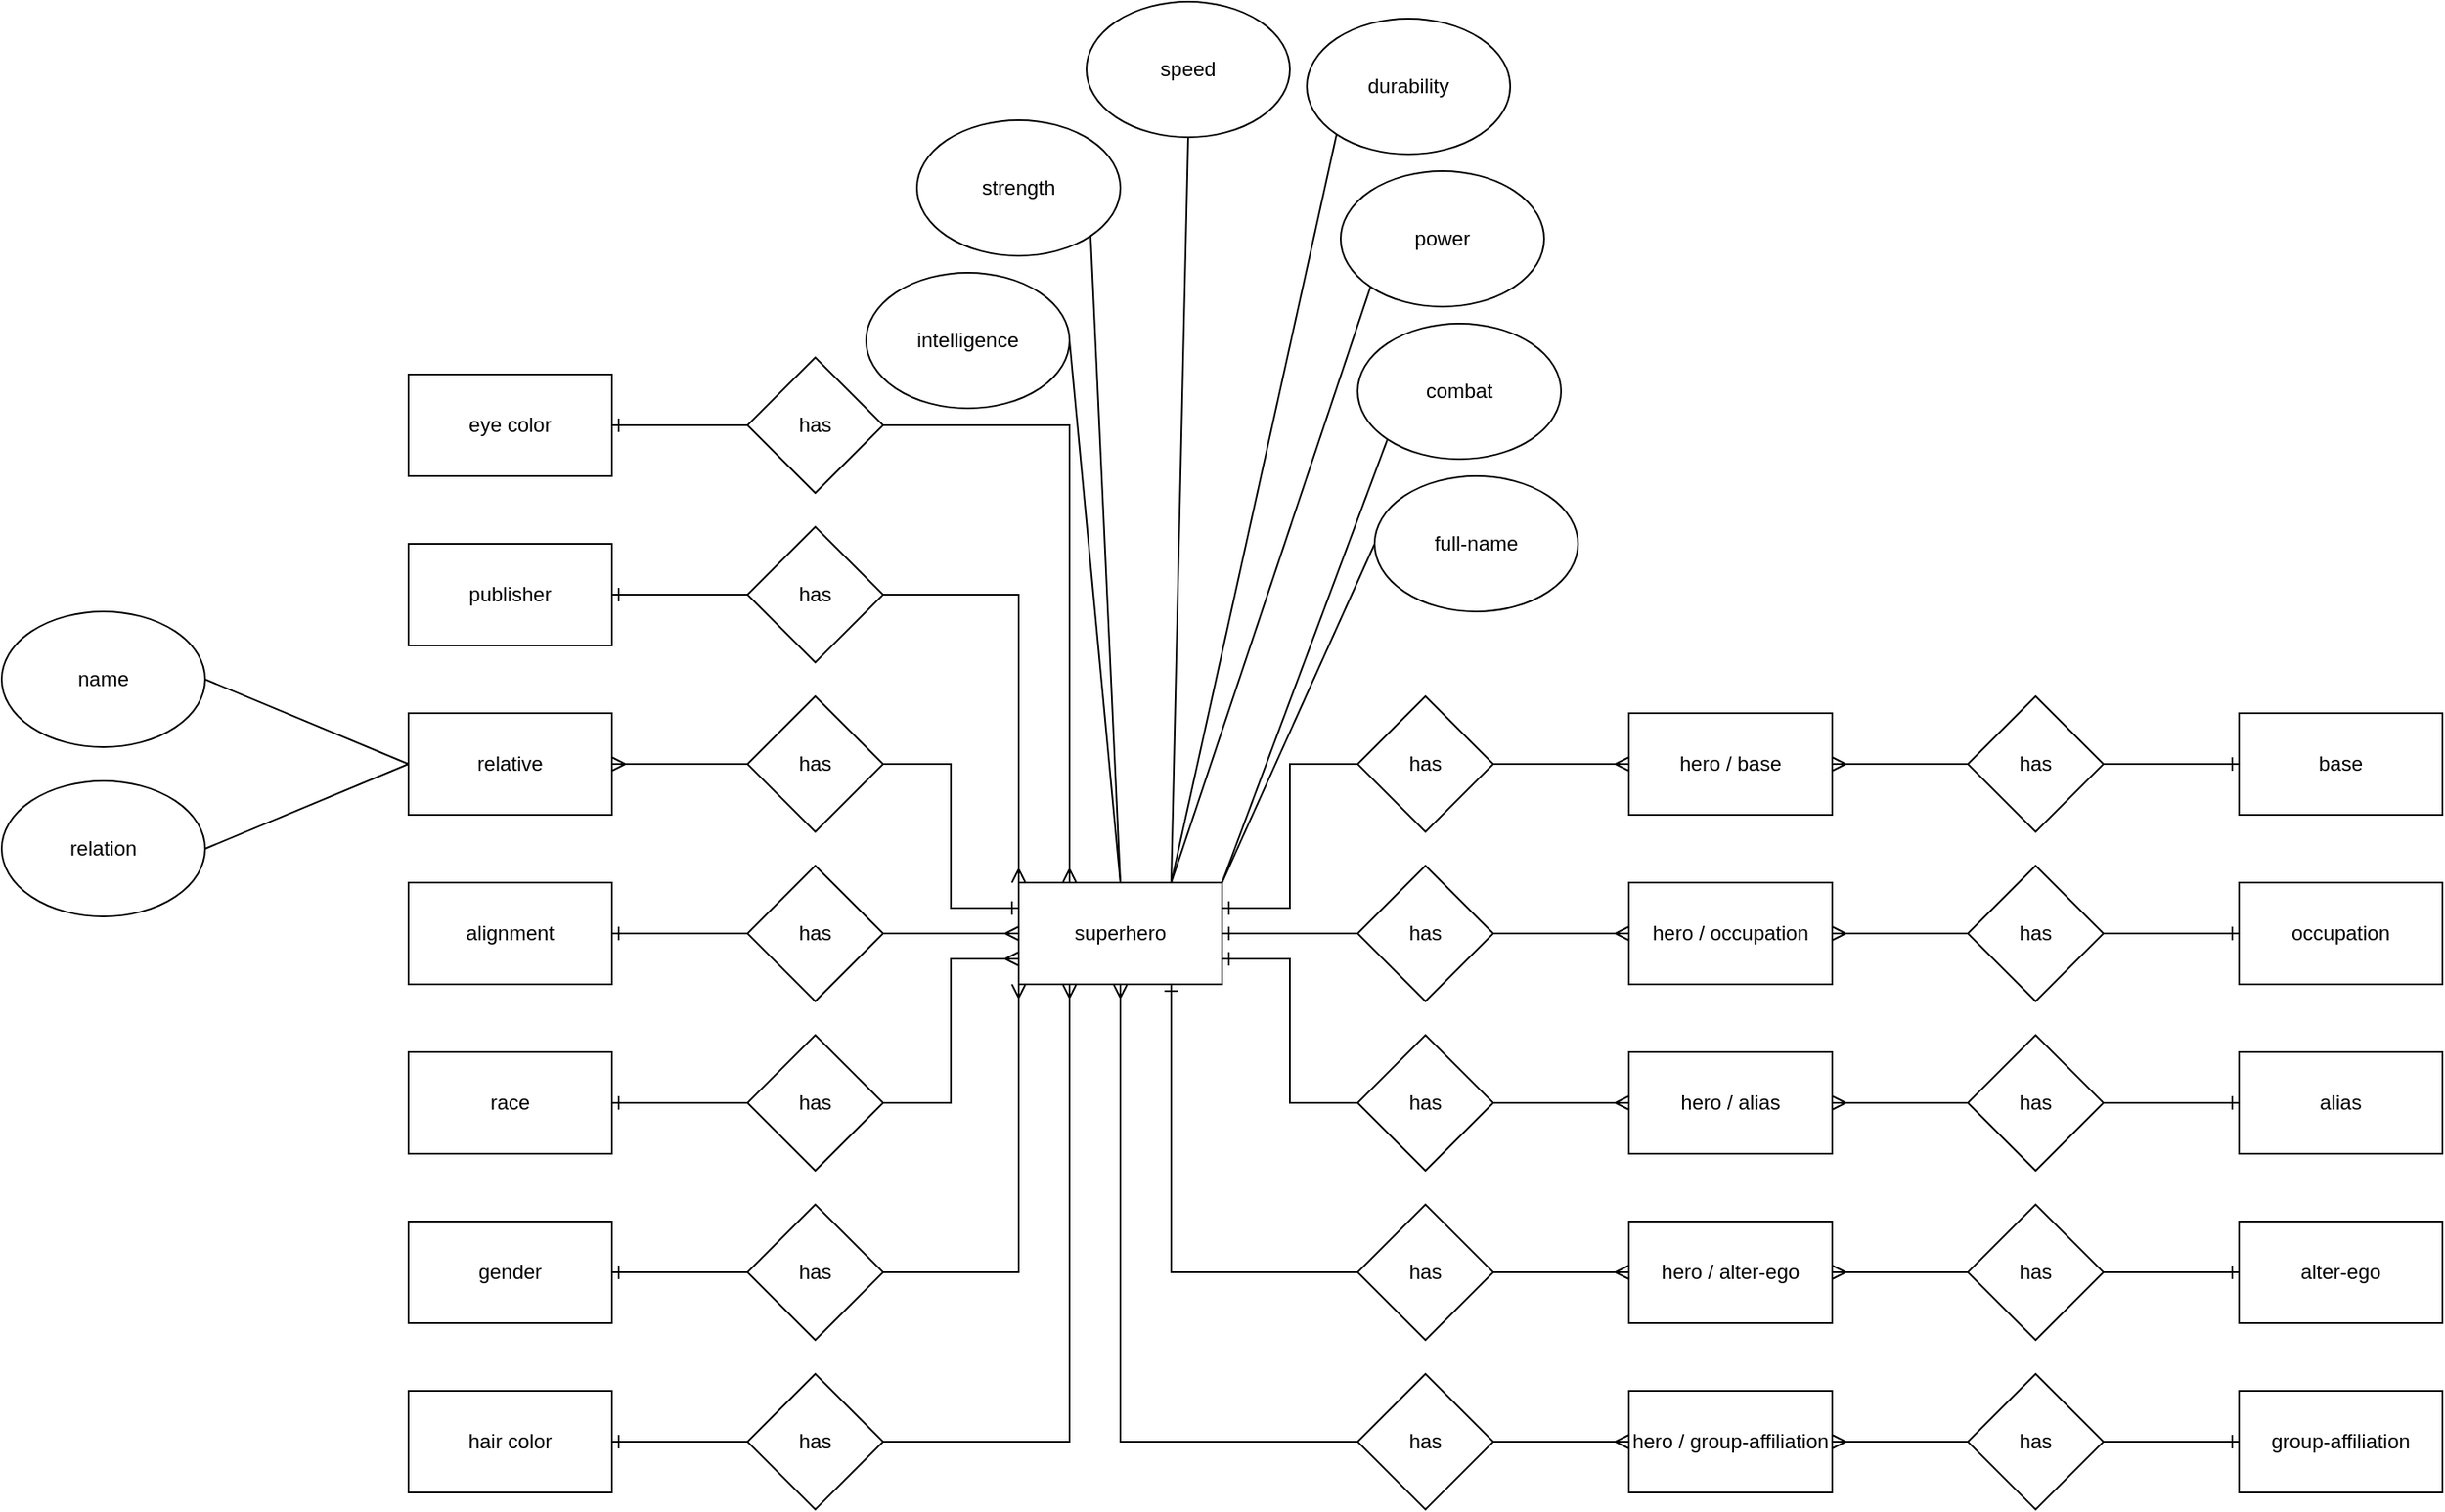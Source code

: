 <mxfile version="14.5.1" type="device"><diagram id="-fIyv_t_2isAedjjdhkn" name="IA1"><mxGraphModel dx="4142" dy="1902" grid="1" gridSize="10" guides="1" tooltips="1" connect="1" arrows="1" fold="1" page="0" pageScale="1" pageWidth="827" pageHeight="1169" math="0" shadow="0"><root><mxCell id="0"/><mxCell id="1" parent="0"/><mxCell id="00wGoJvVgWLlc5hGgEw4-1" value="superhero" style="rounded=0;whiteSpace=wrap;html=1;" parent="1" vertex="1"><mxGeometry x="120" y="650" width="120" height="60" as="geometry"/></mxCell><mxCell id="yzmj2XgRqlyf8QkF9Ecr-5" style="edgeStyle=orthogonalEdgeStyle;rounded=0;orthogonalLoop=1;jettySize=auto;html=1;exitX=1;exitY=0.5;exitDx=0;exitDy=0;entryX=0;entryY=0.5;entryDx=0;entryDy=0;endArrow=ERmany;endFill=0;" edge="1" parent="1" source="yzmj2XgRqlyf8QkF9Ecr-3" target="00wGoJvVgWLlc5hGgEw4-1"><mxGeometry relative="1" as="geometry"/></mxCell><mxCell id="yzmj2XgRqlyf8QkF9Ecr-8" style="edgeStyle=orthogonalEdgeStyle;rounded=0;orthogonalLoop=1;jettySize=auto;html=1;exitX=1;exitY=0.5;exitDx=0;exitDy=0;entryX=0;entryY=0.75;entryDx=0;entryDy=0;endArrow=ERmany;endFill=0;" edge="1" parent="1" source="yzmj2XgRqlyf8QkF9Ecr-7" target="00wGoJvVgWLlc5hGgEw4-1"><mxGeometry relative="1" as="geometry"/></mxCell><mxCell id="yzmj2XgRqlyf8QkF9Ecr-12" style="edgeStyle=orthogonalEdgeStyle;rounded=0;orthogonalLoop=1;jettySize=auto;html=1;exitX=0;exitY=0.5;exitDx=0;exitDy=0;entryX=1;entryY=0.5;entryDx=0;entryDy=0;endArrow=ERone;endFill=0;" edge="1" parent="1" source="yzmj2XgRqlyf8QkF9Ecr-11" target="00wGoJvVgWLlc5hGgEw4-1"><mxGeometry relative="1" as="geometry"/></mxCell><mxCell id="yzmj2XgRqlyf8QkF9Ecr-17" style="edgeStyle=orthogonalEdgeStyle;rounded=0;orthogonalLoop=1;jettySize=auto;html=1;exitX=0;exitY=0.5;exitDx=0;exitDy=0;entryX=1;entryY=0.25;entryDx=0;entryDy=0;endArrow=ERone;endFill=0;" edge="1" parent="1" source="yzmj2XgRqlyf8QkF9Ecr-14" target="00wGoJvVgWLlc5hGgEw4-1"><mxGeometry relative="1" as="geometry"/></mxCell><mxCell id="yzmj2XgRqlyf8QkF9Ecr-21" style="edgeStyle=orthogonalEdgeStyle;rounded=0;orthogonalLoop=1;jettySize=auto;html=1;exitX=0;exitY=0.5;exitDx=0;exitDy=0;entryX=0.5;entryY=1;entryDx=0;entryDy=0;endArrow=ERmany;endFill=0;" edge="1" parent="1" source="yzmj2XgRqlyf8QkF9Ecr-19" target="00wGoJvVgWLlc5hGgEw4-1"><mxGeometry relative="1" as="geometry"/></mxCell><mxCell id="yzmj2XgRqlyf8QkF9Ecr-25" style="edgeStyle=orthogonalEdgeStyle;rounded=0;orthogonalLoop=1;jettySize=auto;html=1;entryX=0;entryY=0.25;entryDx=0;entryDy=0;endArrow=ERone;endFill=0;" edge="1" parent="1" source="yzmj2XgRqlyf8QkF9Ecr-24" target="00wGoJvVgWLlc5hGgEw4-1"><mxGeometry relative="1" as="geometry"/></mxCell><mxCell id="yzmj2XgRqlyf8QkF9Ecr-50" value="" style="group" vertex="1" connectable="0" parent="1"><mxGeometry x="320" y="640" width="640" height="80" as="geometry"/></mxCell><mxCell id="yzmj2XgRqlyf8QkF9Ecr-10" value="hero / occupation" style="rounded=0;whiteSpace=wrap;html=1;" vertex="1" parent="yzmj2XgRqlyf8QkF9Ecr-50"><mxGeometry x="160" y="10" width="120" height="60" as="geometry"/></mxCell><mxCell id="yzmj2XgRqlyf8QkF9Ecr-11" value="has" style="rhombus;whiteSpace=wrap;html=1;" vertex="1" parent="yzmj2XgRqlyf8QkF9Ecr-50"><mxGeometry width="80" height="80" as="geometry"/></mxCell><mxCell id="yzmj2XgRqlyf8QkF9Ecr-37" value="has" style="rhombus;whiteSpace=wrap;html=1;" vertex="1" parent="yzmj2XgRqlyf8QkF9Ecr-50"><mxGeometry x="360" width="80" height="80" as="geometry"/></mxCell><mxCell id="yzmj2XgRqlyf8QkF9Ecr-38" value="occupation" style="rounded=0;whiteSpace=wrap;html=1;" vertex="1" parent="yzmj2XgRqlyf8QkF9Ecr-50"><mxGeometry x="520" y="10" width="120" height="60" as="geometry"/></mxCell><mxCell id="yzmj2XgRqlyf8QkF9Ecr-13" style="edgeStyle=orthogonalEdgeStyle;rounded=0;orthogonalLoop=1;jettySize=auto;html=1;exitX=1;exitY=0.5;exitDx=0;exitDy=0;entryX=0;entryY=0.5;entryDx=0;entryDy=0;endArrow=ERmany;endFill=0;" edge="1" parent="yzmj2XgRqlyf8QkF9Ecr-50" source="yzmj2XgRqlyf8QkF9Ecr-11" target="yzmj2XgRqlyf8QkF9Ecr-10"><mxGeometry relative="1" as="geometry"/></mxCell><mxCell id="yzmj2XgRqlyf8QkF9Ecr-40" style="edgeStyle=orthogonalEdgeStyle;rounded=0;orthogonalLoop=1;jettySize=auto;html=1;exitX=0;exitY=0.5;exitDx=0;exitDy=0;entryX=1;entryY=0.5;entryDx=0;entryDy=0;endArrow=ERmany;endFill=0;" edge="1" parent="yzmj2XgRqlyf8QkF9Ecr-50" source="yzmj2XgRqlyf8QkF9Ecr-37" target="yzmj2XgRqlyf8QkF9Ecr-10"><mxGeometry relative="1" as="geometry"/></mxCell><mxCell id="yzmj2XgRqlyf8QkF9Ecr-39" style="edgeStyle=orthogonalEdgeStyle;rounded=0;orthogonalLoop=1;jettySize=auto;html=1;exitX=1;exitY=0.5;exitDx=0;exitDy=0;endArrow=ERone;endFill=0;" edge="1" parent="yzmj2XgRqlyf8QkF9Ecr-50" source="yzmj2XgRqlyf8QkF9Ecr-37" target="yzmj2XgRqlyf8QkF9Ecr-38"><mxGeometry relative="1" as="geometry"/></mxCell><mxCell id="yzmj2XgRqlyf8QkF9Ecr-52" value="" style="group" vertex="1" connectable="0" parent="1"><mxGeometry x="320" y="540" width="640" height="80" as="geometry"/></mxCell><mxCell id="yzmj2XgRqlyf8QkF9Ecr-14" value="has" style="rhombus;whiteSpace=wrap;html=1;" vertex="1" parent="yzmj2XgRqlyf8QkF9Ecr-52"><mxGeometry width="80" height="80" as="geometry"/></mxCell><mxCell id="yzmj2XgRqlyf8QkF9Ecr-15" value="base" style="rounded=0;whiteSpace=wrap;html=1;" vertex="1" parent="yzmj2XgRqlyf8QkF9Ecr-52"><mxGeometry x="520" y="10" width="120" height="60" as="geometry"/></mxCell><mxCell id="yzmj2XgRqlyf8QkF9Ecr-28" value="hero / base" style="rounded=0;whiteSpace=wrap;html=1;" vertex="1" parent="yzmj2XgRqlyf8QkF9Ecr-52"><mxGeometry x="160" y="10" width="120" height="60" as="geometry"/></mxCell><mxCell id="yzmj2XgRqlyf8QkF9Ecr-30" value="has" style="rhombus;whiteSpace=wrap;html=1;" vertex="1" parent="yzmj2XgRqlyf8QkF9Ecr-52"><mxGeometry x="360" width="80" height="80" as="geometry"/></mxCell><mxCell id="yzmj2XgRqlyf8QkF9Ecr-29" style="edgeStyle=orthogonalEdgeStyle;rounded=0;orthogonalLoop=1;jettySize=auto;html=1;exitX=1;exitY=0.5;exitDx=0;exitDy=0;entryX=0;entryY=0.5;entryDx=0;entryDy=0;endArrow=ERmany;endFill=0;" edge="1" parent="yzmj2XgRqlyf8QkF9Ecr-52" source="yzmj2XgRqlyf8QkF9Ecr-14" target="yzmj2XgRqlyf8QkF9Ecr-28"><mxGeometry relative="1" as="geometry"/></mxCell><mxCell id="yzmj2XgRqlyf8QkF9Ecr-32" style="edgeStyle=orthogonalEdgeStyle;rounded=0;orthogonalLoop=1;jettySize=auto;html=1;exitX=1;exitY=0.5;exitDx=0;exitDy=0;entryX=0;entryY=0.5;entryDx=0;entryDy=0;endArrow=ERone;endFill=0;" edge="1" parent="yzmj2XgRqlyf8QkF9Ecr-52" source="yzmj2XgRqlyf8QkF9Ecr-30" target="yzmj2XgRqlyf8QkF9Ecr-15"><mxGeometry relative="1" as="geometry"/></mxCell><mxCell id="yzmj2XgRqlyf8QkF9Ecr-31" style="edgeStyle=orthogonalEdgeStyle;rounded=0;orthogonalLoop=1;jettySize=auto;html=1;exitX=0;exitY=0.5;exitDx=0;exitDy=0;entryX=1;entryY=0.5;entryDx=0;entryDy=0;endArrow=ERmany;endFill=0;" edge="1" parent="yzmj2XgRqlyf8QkF9Ecr-52" source="yzmj2XgRqlyf8QkF9Ecr-30" target="yzmj2XgRqlyf8QkF9Ecr-28"><mxGeometry relative="1" as="geometry"/></mxCell><mxCell id="yzmj2XgRqlyf8QkF9Ecr-58" value="" style="group" vertex="1" connectable="0" parent="1"><mxGeometry x="320" y="940" width="640" height="80" as="geometry"/></mxCell><mxCell id="yzmj2XgRqlyf8QkF9Ecr-18" value="hero / group-affiliation" style="rounded=0;whiteSpace=wrap;html=1;" vertex="1" parent="yzmj2XgRqlyf8QkF9Ecr-58"><mxGeometry x="160" y="10" width="120" height="60" as="geometry"/></mxCell><mxCell id="yzmj2XgRqlyf8QkF9Ecr-19" value="has" style="rhombus;whiteSpace=wrap;html=1;" vertex="1" parent="yzmj2XgRqlyf8QkF9Ecr-58"><mxGeometry width="80" height="80" as="geometry"/></mxCell><mxCell id="yzmj2XgRqlyf8QkF9Ecr-54" value="group-affiliation" style="rounded=0;whiteSpace=wrap;html=1;" vertex="1" parent="yzmj2XgRqlyf8QkF9Ecr-58"><mxGeometry x="520" y="10" width="120" height="60" as="geometry"/></mxCell><mxCell id="yzmj2XgRqlyf8QkF9Ecr-55" value="has" style="rhombus;whiteSpace=wrap;html=1;" vertex="1" parent="yzmj2XgRqlyf8QkF9Ecr-58"><mxGeometry x="360" width="80" height="80" as="geometry"/></mxCell><mxCell id="yzmj2XgRqlyf8QkF9Ecr-22" style="edgeStyle=orthogonalEdgeStyle;rounded=0;orthogonalLoop=1;jettySize=auto;html=1;exitX=1;exitY=0.5;exitDx=0;exitDy=0;endArrow=ERmany;endFill=0;" edge="1" parent="yzmj2XgRqlyf8QkF9Ecr-58" source="yzmj2XgRqlyf8QkF9Ecr-19" target="yzmj2XgRqlyf8QkF9Ecr-18"><mxGeometry relative="1" as="geometry"/></mxCell><mxCell id="yzmj2XgRqlyf8QkF9Ecr-56" style="edgeStyle=orthogonalEdgeStyle;rounded=0;orthogonalLoop=1;jettySize=auto;html=1;exitX=0;exitY=0.5;exitDx=0;exitDy=0;entryX=1;entryY=0.5;entryDx=0;entryDy=0;endArrow=ERmany;endFill=0;" edge="1" parent="yzmj2XgRqlyf8QkF9Ecr-58" source="yzmj2XgRqlyf8QkF9Ecr-55" target="yzmj2XgRqlyf8QkF9Ecr-18"><mxGeometry relative="1" as="geometry"/></mxCell><mxCell id="yzmj2XgRqlyf8QkF9Ecr-57" style="edgeStyle=orthogonalEdgeStyle;rounded=0;orthogonalLoop=1;jettySize=auto;html=1;exitX=1;exitY=0.5;exitDx=0;exitDy=0;entryX=0;entryY=0.5;entryDx=0;entryDy=0;endArrow=ERone;endFill=0;" edge="1" parent="yzmj2XgRqlyf8QkF9Ecr-58" source="yzmj2XgRqlyf8QkF9Ecr-55" target="yzmj2XgRqlyf8QkF9Ecr-54"><mxGeometry relative="1" as="geometry"/></mxCell><mxCell id="yzmj2XgRqlyf8QkF9Ecr-63" style="edgeStyle=orthogonalEdgeStyle;rounded=0;orthogonalLoop=1;jettySize=auto;html=1;exitX=0;exitY=0.5;exitDx=0;exitDy=0;entryX=0.75;entryY=1;entryDx=0;entryDy=0;endArrow=ERone;endFill=0;" edge="1" parent="1" source="yzmj2XgRqlyf8QkF9Ecr-59" target="00wGoJvVgWLlc5hGgEw4-1"><mxGeometry relative="1" as="geometry"/></mxCell><mxCell id="yzmj2XgRqlyf8QkF9Ecr-67" value="" style="group" vertex="1" connectable="0" parent="1"><mxGeometry x="320" y="840" width="640" height="80" as="geometry"/></mxCell><mxCell id="yzmj2XgRqlyf8QkF9Ecr-59" value="has" style="rhombus;whiteSpace=wrap;html=1;" vertex="1" parent="yzmj2XgRqlyf8QkF9Ecr-67"><mxGeometry width="80" height="80" as="geometry"/></mxCell><mxCell id="yzmj2XgRqlyf8QkF9Ecr-60" value="has" style="rhombus;whiteSpace=wrap;html=1;" vertex="1" parent="yzmj2XgRqlyf8QkF9Ecr-67"><mxGeometry x="360" width="80" height="80" as="geometry"/></mxCell><mxCell id="yzmj2XgRqlyf8QkF9Ecr-61" value="hero / alter-ego" style="rounded=0;whiteSpace=wrap;html=1;" vertex="1" parent="yzmj2XgRqlyf8QkF9Ecr-67"><mxGeometry x="160" y="10" width="120" height="60" as="geometry"/></mxCell><mxCell id="yzmj2XgRqlyf8QkF9Ecr-62" value="alter-ego" style="rounded=0;whiteSpace=wrap;html=1;" vertex="1" parent="yzmj2XgRqlyf8QkF9Ecr-67"><mxGeometry x="520" y="10" width="120" height="60" as="geometry"/></mxCell><mxCell id="yzmj2XgRqlyf8QkF9Ecr-64" style="edgeStyle=orthogonalEdgeStyle;rounded=0;orthogonalLoop=1;jettySize=auto;html=1;exitX=1;exitY=0.5;exitDx=0;exitDy=0;entryX=0;entryY=0.5;entryDx=0;entryDy=0;endArrow=ERmany;endFill=0;" edge="1" parent="yzmj2XgRqlyf8QkF9Ecr-67" source="yzmj2XgRqlyf8QkF9Ecr-59" target="yzmj2XgRqlyf8QkF9Ecr-61"><mxGeometry relative="1" as="geometry"/></mxCell><mxCell id="yzmj2XgRqlyf8QkF9Ecr-65" style="edgeStyle=orthogonalEdgeStyle;rounded=0;orthogonalLoop=1;jettySize=auto;html=1;exitX=0;exitY=0.5;exitDx=0;exitDy=0;entryX=1;entryY=0.5;entryDx=0;entryDy=0;endArrow=ERmany;endFill=0;" edge="1" parent="yzmj2XgRqlyf8QkF9Ecr-67" source="yzmj2XgRqlyf8QkF9Ecr-60" target="yzmj2XgRqlyf8QkF9Ecr-61"><mxGeometry relative="1" as="geometry"/></mxCell><mxCell id="yzmj2XgRqlyf8QkF9Ecr-66" style="edgeStyle=orthogonalEdgeStyle;rounded=0;orthogonalLoop=1;jettySize=auto;html=1;exitX=1;exitY=0.5;exitDx=0;exitDy=0;entryX=0;entryY=0.5;entryDx=0;entryDy=0;endArrow=ERone;endFill=0;" edge="1" parent="yzmj2XgRqlyf8QkF9Ecr-67" source="yzmj2XgRqlyf8QkF9Ecr-60" target="yzmj2XgRqlyf8QkF9Ecr-62"><mxGeometry relative="1" as="geometry"/></mxCell><mxCell id="yzmj2XgRqlyf8QkF9Ecr-75" style="edgeStyle=orthogonalEdgeStyle;rounded=0;orthogonalLoop=1;jettySize=auto;html=1;exitX=0;exitY=0.5;exitDx=0;exitDy=0;entryX=1;entryY=0.75;entryDx=0;entryDy=0;endArrow=ERone;endFill=0;" edge="1" parent="1" source="yzmj2XgRqlyf8QkF9Ecr-68" target="00wGoJvVgWLlc5hGgEw4-1"><mxGeometry relative="1" as="geometry"/></mxCell><mxCell id="yzmj2XgRqlyf8QkF9Ecr-76" value="" style="group" vertex="1" connectable="0" parent="1"><mxGeometry x="320" y="740" width="640" height="80" as="geometry"/></mxCell><mxCell id="yzmj2XgRqlyf8QkF9Ecr-68" value="has" style="rhombus;whiteSpace=wrap;html=1;" vertex="1" parent="yzmj2XgRqlyf8QkF9Ecr-76"><mxGeometry width="80" height="80" as="geometry"/></mxCell><mxCell id="yzmj2XgRqlyf8QkF9Ecr-69" value="has" style="rhombus;whiteSpace=wrap;html=1;" vertex="1" parent="yzmj2XgRqlyf8QkF9Ecr-76"><mxGeometry x="360" width="80" height="80" as="geometry"/></mxCell><mxCell id="yzmj2XgRqlyf8QkF9Ecr-70" value="hero / alias" style="rounded=0;whiteSpace=wrap;html=1;" vertex="1" parent="yzmj2XgRqlyf8QkF9Ecr-76"><mxGeometry x="160" y="10" width="120" height="60" as="geometry"/></mxCell><mxCell id="yzmj2XgRqlyf8QkF9Ecr-71" value="alias" style="rounded=0;whiteSpace=wrap;html=1;" vertex="1" parent="yzmj2XgRqlyf8QkF9Ecr-76"><mxGeometry x="520" y="10" width="120" height="60" as="geometry"/></mxCell><mxCell id="yzmj2XgRqlyf8QkF9Ecr-73" style="edgeStyle=orthogonalEdgeStyle;rounded=0;orthogonalLoop=1;jettySize=auto;html=1;exitX=0;exitY=0.5;exitDx=0;exitDy=0;entryX=1;entryY=0.5;entryDx=0;entryDy=0;endArrow=ERmany;endFill=0;" edge="1" parent="yzmj2XgRqlyf8QkF9Ecr-76" source="yzmj2XgRqlyf8QkF9Ecr-69" target="yzmj2XgRqlyf8QkF9Ecr-70"><mxGeometry relative="1" as="geometry"/></mxCell><mxCell id="yzmj2XgRqlyf8QkF9Ecr-74" style="edgeStyle=orthogonalEdgeStyle;rounded=0;orthogonalLoop=1;jettySize=auto;html=1;exitX=1;exitY=0.5;exitDx=0;exitDy=0;entryX=0;entryY=0.5;entryDx=0;entryDy=0;endArrow=ERmany;endFill=0;" edge="1" parent="yzmj2XgRqlyf8QkF9Ecr-76" source="yzmj2XgRqlyf8QkF9Ecr-68" target="yzmj2XgRqlyf8QkF9Ecr-70"><mxGeometry relative="1" as="geometry"/></mxCell><mxCell id="yzmj2XgRqlyf8QkF9Ecr-72" style="edgeStyle=orthogonalEdgeStyle;rounded=0;orthogonalLoop=1;jettySize=auto;html=1;exitX=1;exitY=0.5;exitDx=0;exitDy=0;entryX=0;entryY=0.5;entryDx=0;entryDy=0;endArrow=ERone;endFill=0;" edge="1" parent="yzmj2XgRqlyf8QkF9Ecr-76" source="yzmj2XgRqlyf8QkF9Ecr-69" target="yzmj2XgRqlyf8QkF9Ecr-71"><mxGeometry relative="1" as="geometry"/></mxCell><mxCell id="yzmj2XgRqlyf8QkF9Ecr-79" style="edgeStyle=orthogonalEdgeStyle;rounded=0;orthogonalLoop=1;jettySize=auto;html=1;exitX=1;exitY=0.5;exitDx=0;exitDy=0;entryX=0;entryY=0;entryDx=0;entryDy=0;endArrow=ERmany;endFill=0;" edge="1" parent="1" source="yzmj2XgRqlyf8QkF9Ecr-78" target="00wGoJvVgWLlc5hGgEw4-1"><mxGeometry relative="1" as="geometry"/></mxCell><mxCell id="yzmj2XgRqlyf8QkF9Ecr-84" style="edgeStyle=orthogonalEdgeStyle;rounded=0;orthogonalLoop=1;jettySize=auto;html=1;exitX=1;exitY=0.5;exitDx=0;exitDy=0;entryX=0;entryY=1;entryDx=0;entryDy=0;endArrow=ERmany;endFill=0;" edge="1" parent="1" source="yzmj2XgRqlyf8QkF9Ecr-82" target="00wGoJvVgWLlc5hGgEw4-1"><mxGeometry relative="1" as="geometry"/></mxCell><mxCell id="yzmj2XgRqlyf8QkF9Ecr-88" style="edgeStyle=orthogonalEdgeStyle;rounded=0;orthogonalLoop=1;jettySize=auto;html=1;exitX=1;exitY=0.5;exitDx=0;exitDy=0;entryX=0.25;entryY=0;entryDx=0;entryDy=0;endArrow=ERmany;endFill=0;" edge="1" parent="1" source="yzmj2XgRqlyf8QkF9Ecr-86" target="00wGoJvVgWLlc5hGgEw4-1"><mxGeometry relative="1" as="geometry"/></mxCell><mxCell id="yzmj2XgRqlyf8QkF9Ecr-89" value="" style="group" vertex="1" connectable="0" parent="1"><mxGeometry x="-240" y="540" width="280" height="80" as="geometry"/></mxCell><mxCell id="yzmj2XgRqlyf8QkF9Ecr-23" value="relative" style="rounded=0;whiteSpace=wrap;html=1;" vertex="1" parent="yzmj2XgRqlyf8QkF9Ecr-89"><mxGeometry y="10" width="120" height="60" as="geometry"/></mxCell><mxCell id="yzmj2XgRqlyf8QkF9Ecr-24" value="has" style="rhombus;whiteSpace=wrap;html=1;" vertex="1" parent="yzmj2XgRqlyf8QkF9Ecr-89"><mxGeometry x="200" width="80" height="80" as="geometry"/></mxCell><mxCell id="yzmj2XgRqlyf8QkF9Ecr-26" style="edgeStyle=orthogonalEdgeStyle;rounded=0;orthogonalLoop=1;jettySize=auto;html=1;exitX=0;exitY=0.5;exitDx=0;exitDy=0;entryX=1;entryY=0.5;entryDx=0;entryDy=0;endArrow=ERmany;endFill=0;" edge="1" parent="yzmj2XgRqlyf8QkF9Ecr-89" source="yzmj2XgRqlyf8QkF9Ecr-24" target="yzmj2XgRqlyf8QkF9Ecr-23"><mxGeometry relative="1" as="geometry"/></mxCell><mxCell id="yzmj2XgRqlyf8QkF9Ecr-90" value="" style="group" vertex="1" connectable="0" parent="1"><mxGeometry x="-240" y="640" width="280" height="80" as="geometry"/></mxCell><mxCell id="yzmj2XgRqlyf8QkF9Ecr-2" value="alignment" style="rounded=0;whiteSpace=wrap;html=1;" vertex="1" parent="yzmj2XgRqlyf8QkF9Ecr-90"><mxGeometry y="10" width="120" height="60" as="geometry"/></mxCell><mxCell id="yzmj2XgRqlyf8QkF9Ecr-3" value="has" style="rhombus;whiteSpace=wrap;html=1;" vertex="1" parent="yzmj2XgRqlyf8QkF9Ecr-90"><mxGeometry x="200" width="80" height="80" as="geometry"/></mxCell><mxCell id="yzmj2XgRqlyf8QkF9Ecr-4" style="edgeStyle=orthogonalEdgeStyle;rounded=0;orthogonalLoop=1;jettySize=auto;html=1;exitX=0;exitY=0.5;exitDx=0;exitDy=0;entryX=1;entryY=0.5;entryDx=0;entryDy=0;endArrow=ERone;endFill=0;" edge="1" parent="yzmj2XgRqlyf8QkF9Ecr-90" source="yzmj2XgRqlyf8QkF9Ecr-3" target="yzmj2XgRqlyf8QkF9Ecr-2"><mxGeometry x="320" y="577" as="geometry"/></mxCell><mxCell id="yzmj2XgRqlyf8QkF9Ecr-91" value="" style="group" vertex="1" connectable="0" parent="1"><mxGeometry x="-240" y="440" width="280" height="80" as="geometry"/></mxCell><mxCell id="yzmj2XgRqlyf8QkF9Ecr-77" value="publisher" style="rounded=0;whiteSpace=wrap;html=1;" vertex="1" parent="yzmj2XgRqlyf8QkF9Ecr-91"><mxGeometry y="10" width="120" height="60" as="geometry"/></mxCell><mxCell id="yzmj2XgRqlyf8QkF9Ecr-78" value="has" style="rhombus;whiteSpace=wrap;html=1;" vertex="1" parent="yzmj2XgRqlyf8QkF9Ecr-91"><mxGeometry x="200" width="80" height="80" as="geometry"/></mxCell><mxCell id="yzmj2XgRqlyf8QkF9Ecr-80" style="edgeStyle=orthogonalEdgeStyle;rounded=0;orthogonalLoop=1;jettySize=auto;html=1;exitX=0;exitY=0.5;exitDx=0;exitDy=0;entryX=1;entryY=0.5;entryDx=0;entryDy=0;endArrow=ERone;endFill=0;" edge="1" parent="yzmj2XgRqlyf8QkF9Ecr-91" source="yzmj2XgRqlyf8QkF9Ecr-78" target="yzmj2XgRqlyf8QkF9Ecr-77"><mxGeometry relative="1" as="geometry"/></mxCell><mxCell id="yzmj2XgRqlyf8QkF9Ecr-92" value="" style="group" vertex="1" connectable="0" parent="1"><mxGeometry x="-240" y="740" width="280" height="80" as="geometry"/></mxCell><mxCell id="yzmj2XgRqlyf8QkF9Ecr-6" value="race" style="rounded=0;whiteSpace=wrap;html=1;" vertex="1" parent="yzmj2XgRqlyf8QkF9Ecr-92"><mxGeometry y="10" width="120" height="60" as="geometry"/></mxCell><mxCell id="yzmj2XgRqlyf8QkF9Ecr-7" value="has" style="rhombus;whiteSpace=wrap;html=1;" vertex="1" parent="yzmj2XgRqlyf8QkF9Ecr-92"><mxGeometry x="200" width="80" height="80" as="geometry"/></mxCell><mxCell id="yzmj2XgRqlyf8QkF9Ecr-9" style="edgeStyle=orthogonalEdgeStyle;rounded=0;orthogonalLoop=1;jettySize=auto;html=1;exitX=0;exitY=0.5;exitDx=0;exitDy=0;entryX=1;entryY=0.5;entryDx=0;entryDy=0;endArrow=ERone;endFill=0;" edge="1" parent="yzmj2XgRqlyf8QkF9Ecr-92" source="yzmj2XgRqlyf8QkF9Ecr-7" target="yzmj2XgRqlyf8QkF9Ecr-6"><mxGeometry x="-190" y="1110" as="geometry"/></mxCell><mxCell id="yzmj2XgRqlyf8QkF9Ecr-93" value="" style="group" vertex="1" connectable="0" parent="1"><mxGeometry x="-240" y="840" width="280" height="80" as="geometry"/></mxCell><mxCell id="yzmj2XgRqlyf8QkF9Ecr-81" value="gender" style="rounded=0;whiteSpace=wrap;html=1;" vertex="1" parent="yzmj2XgRqlyf8QkF9Ecr-93"><mxGeometry y="10" width="120" height="60" as="geometry"/></mxCell><mxCell id="yzmj2XgRqlyf8QkF9Ecr-82" value="has" style="rhombus;whiteSpace=wrap;html=1;" vertex="1" parent="yzmj2XgRqlyf8QkF9Ecr-93"><mxGeometry x="200" width="80" height="80" as="geometry"/></mxCell><mxCell id="yzmj2XgRqlyf8QkF9Ecr-83" style="edgeStyle=orthogonalEdgeStyle;rounded=0;orthogonalLoop=1;jettySize=auto;html=1;exitX=0;exitY=0.5;exitDx=0;exitDy=0;entryX=1;entryY=0.5;entryDx=0;entryDy=0;endArrow=ERone;endFill=0;" edge="1" parent="yzmj2XgRqlyf8QkF9Ecr-93" source="yzmj2XgRqlyf8QkF9Ecr-82" target="yzmj2XgRqlyf8QkF9Ecr-81"><mxGeometry relative="1" as="geometry"/></mxCell><mxCell id="yzmj2XgRqlyf8QkF9Ecr-94" value="" style="group" vertex="1" connectable="0" parent="1"><mxGeometry x="-240" y="340" width="280" height="80" as="geometry"/></mxCell><mxCell id="yzmj2XgRqlyf8QkF9Ecr-85" value="eye color" style="rounded=0;whiteSpace=wrap;html=1;" vertex="1" parent="yzmj2XgRqlyf8QkF9Ecr-94"><mxGeometry y="10" width="120" height="60" as="geometry"/></mxCell><mxCell id="yzmj2XgRqlyf8QkF9Ecr-86" value="has" style="rhombus;whiteSpace=wrap;html=1;" vertex="1" parent="yzmj2XgRqlyf8QkF9Ecr-94"><mxGeometry x="200" width="80" height="80" as="geometry"/></mxCell><mxCell id="yzmj2XgRqlyf8QkF9Ecr-87" style="edgeStyle=orthogonalEdgeStyle;rounded=0;orthogonalLoop=1;jettySize=auto;html=1;exitX=0;exitY=0.5;exitDx=0;exitDy=0;entryX=1;entryY=0.5;entryDx=0;entryDy=0;endArrow=ERone;endFill=0;" edge="1" parent="yzmj2XgRqlyf8QkF9Ecr-94" source="yzmj2XgRqlyf8QkF9Ecr-86" target="yzmj2XgRqlyf8QkF9Ecr-85"><mxGeometry relative="1" as="geometry"/></mxCell><mxCell id="yzmj2XgRqlyf8QkF9Ecr-95" value="" style="group" vertex="1" connectable="0" parent="1"><mxGeometry x="-240" y="940" width="280" height="80" as="geometry"/></mxCell><mxCell id="yzmj2XgRqlyf8QkF9Ecr-96" value="hair color" style="rounded=0;whiteSpace=wrap;html=1;" vertex="1" parent="yzmj2XgRqlyf8QkF9Ecr-95"><mxGeometry y="10" width="120" height="60" as="geometry"/></mxCell><mxCell id="yzmj2XgRqlyf8QkF9Ecr-97" value="has" style="rhombus;whiteSpace=wrap;html=1;" vertex="1" parent="yzmj2XgRqlyf8QkF9Ecr-95"><mxGeometry x="200" width="80" height="80" as="geometry"/></mxCell><mxCell id="yzmj2XgRqlyf8QkF9Ecr-98" style="edgeStyle=orthogonalEdgeStyle;rounded=0;orthogonalLoop=1;jettySize=auto;html=1;exitX=0;exitY=0.5;exitDx=0;exitDy=0;entryX=1;entryY=0.5;entryDx=0;entryDy=0;endArrow=ERone;endFill=0;" edge="1" parent="yzmj2XgRqlyf8QkF9Ecr-95" source="yzmj2XgRqlyf8QkF9Ecr-97" target="yzmj2XgRqlyf8QkF9Ecr-96"><mxGeometry relative="1" as="geometry"/></mxCell><mxCell id="yzmj2XgRqlyf8QkF9Ecr-99" style="edgeStyle=orthogonalEdgeStyle;rounded=0;orthogonalLoop=1;jettySize=auto;html=1;exitX=1;exitY=0.5;exitDx=0;exitDy=0;entryX=0.25;entryY=1;entryDx=0;entryDy=0;endArrow=ERmany;endFill=0;" edge="1" parent="1" source="yzmj2XgRqlyf8QkF9Ecr-97" target="00wGoJvVgWLlc5hGgEw4-1"><mxGeometry relative="1" as="geometry"/></mxCell><mxCell id="yzmj2XgRqlyf8QkF9Ecr-101" style="rounded=0;orthogonalLoop=1;jettySize=auto;html=1;exitX=1;exitY=0.5;exitDx=0;exitDy=0;entryX=0.5;entryY=0;entryDx=0;entryDy=0;endArrow=none;endFill=0;" edge="1" parent="1" source="yzmj2XgRqlyf8QkF9Ecr-100" target="00wGoJvVgWLlc5hGgEw4-1"><mxGeometry relative="1" as="geometry"/></mxCell><mxCell id="yzmj2XgRqlyf8QkF9Ecr-100" value="intelligence" style="ellipse;whiteSpace=wrap;html=1;" vertex="1" parent="1"><mxGeometry x="30" y="290" width="120" height="80" as="geometry"/></mxCell><mxCell id="yzmj2XgRqlyf8QkF9Ecr-103" style="edgeStyle=none;rounded=0;orthogonalLoop=1;jettySize=auto;html=1;exitX=1;exitY=1;exitDx=0;exitDy=0;entryX=0.5;entryY=0;entryDx=0;entryDy=0;endArrow=none;endFill=0;" edge="1" parent="1" source="yzmj2XgRqlyf8QkF9Ecr-102" target="00wGoJvVgWLlc5hGgEw4-1"><mxGeometry relative="1" as="geometry"/></mxCell><mxCell id="yzmj2XgRqlyf8QkF9Ecr-102" value="strength" style="ellipse;whiteSpace=wrap;html=1;" vertex="1" parent="1"><mxGeometry x="60" y="200" width="120" height="80" as="geometry"/></mxCell><mxCell id="yzmj2XgRqlyf8QkF9Ecr-105" style="edgeStyle=none;rounded=0;orthogonalLoop=1;jettySize=auto;html=1;exitX=0.5;exitY=1;exitDx=0;exitDy=0;entryX=0.75;entryY=0;entryDx=0;entryDy=0;endArrow=none;endFill=0;" edge="1" parent="1" source="yzmj2XgRqlyf8QkF9Ecr-104" target="00wGoJvVgWLlc5hGgEw4-1"><mxGeometry relative="1" as="geometry"/></mxCell><mxCell id="yzmj2XgRqlyf8QkF9Ecr-104" value="speed" style="ellipse;whiteSpace=wrap;html=1;" vertex="1" parent="1"><mxGeometry x="160" y="130" width="120" height="80" as="geometry"/></mxCell><mxCell id="yzmj2XgRqlyf8QkF9Ecr-107" style="edgeStyle=none;rounded=0;orthogonalLoop=1;jettySize=auto;html=1;exitX=0;exitY=1;exitDx=0;exitDy=0;entryX=0.75;entryY=0;entryDx=0;entryDy=0;endArrow=none;endFill=0;" edge="1" parent="1" source="yzmj2XgRqlyf8QkF9Ecr-106" target="00wGoJvVgWLlc5hGgEw4-1"><mxGeometry relative="1" as="geometry"/></mxCell><mxCell id="yzmj2XgRqlyf8QkF9Ecr-106" value="durability" style="ellipse;whiteSpace=wrap;html=1;" vertex="1" parent="1"><mxGeometry x="290" y="140" width="120" height="80" as="geometry"/></mxCell><mxCell id="yzmj2XgRqlyf8QkF9Ecr-109" style="edgeStyle=none;rounded=0;orthogonalLoop=1;jettySize=auto;html=1;exitX=0;exitY=1;exitDx=0;exitDy=0;entryX=0.75;entryY=0;entryDx=0;entryDy=0;endArrow=none;endFill=0;" edge="1" parent="1" source="yzmj2XgRqlyf8QkF9Ecr-108" target="00wGoJvVgWLlc5hGgEw4-1"><mxGeometry relative="1" as="geometry"/></mxCell><mxCell id="yzmj2XgRqlyf8QkF9Ecr-108" value="power" style="ellipse;whiteSpace=wrap;html=1;" vertex="1" parent="1"><mxGeometry x="310" y="230" width="120" height="80" as="geometry"/></mxCell><mxCell id="yzmj2XgRqlyf8QkF9Ecr-111" style="edgeStyle=none;rounded=0;orthogonalLoop=1;jettySize=auto;html=1;exitX=0;exitY=1;exitDx=0;exitDy=0;endArrow=none;endFill=0;entryX=1;entryY=0;entryDx=0;entryDy=0;" edge="1" parent="1" source="yzmj2XgRqlyf8QkF9Ecr-110" target="00wGoJvVgWLlc5hGgEw4-1"><mxGeometry relative="1" as="geometry"><mxPoint x="180" y="640" as="targetPoint"/></mxGeometry></mxCell><mxCell id="yzmj2XgRqlyf8QkF9Ecr-110" value="combat" style="ellipse;whiteSpace=wrap;html=1;" vertex="1" parent="1"><mxGeometry x="320" y="320" width="120" height="80" as="geometry"/></mxCell><mxCell id="yzmj2XgRqlyf8QkF9Ecr-113" style="edgeStyle=none;rounded=0;orthogonalLoop=1;jettySize=auto;html=1;exitX=0;exitY=0.5;exitDx=0;exitDy=0;entryX=1;entryY=0;entryDx=0;entryDy=0;endArrow=none;endFill=0;" edge="1" parent="1" source="yzmj2XgRqlyf8QkF9Ecr-112" target="00wGoJvVgWLlc5hGgEw4-1"><mxGeometry relative="1" as="geometry"/></mxCell><mxCell id="yzmj2XgRqlyf8QkF9Ecr-112" value="full-name" style="ellipse;whiteSpace=wrap;html=1;" vertex="1" parent="1"><mxGeometry x="330" y="410" width="120" height="80" as="geometry"/></mxCell><mxCell id="yzmj2XgRqlyf8QkF9Ecr-114" value="name" style="ellipse;whiteSpace=wrap;html=1;" vertex="1" parent="1"><mxGeometry x="-480" y="490" width="120" height="80" as="geometry"/></mxCell><mxCell id="yzmj2XgRqlyf8QkF9Ecr-115" value="relation" style="ellipse;whiteSpace=wrap;html=1;" vertex="1" parent="1"><mxGeometry x="-480" y="590" width="120" height="80" as="geometry"/></mxCell><mxCell id="yzmj2XgRqlyf8QkF9Ecr-116" style="edgeStyle=none;rounded=0;orthogonalLoop=1;jettySize=auto;html=1;exitX=0;exitY=0.5;exitDx=0;exitDy=0;entryX=1;entryY=0.5;entryDx=0;entryDy=0;endArrow=none;endFill=0;" edge="1" parent="1" source="yzmj2XgRqlyf8QkF9Ecr-23" target="yzmj2XgRqlyf8QkF9Ecr-115"><mxGeometry relative="1" as="geometry"/></mxCell><mxCell id="yzmj2XgRqlyf8QkF9Ecr-117" style="edgeStyle=none;rounded=0;orthogonalLoop=1;jettySize=auto;html=1;exitX=0;exitY=0.5;exitDx=0;exitDy=0;entryX=1;entryY=0.5;entryDx=0;entryDy=0;endArrow=none;endFill=0;" edge="1" parent="1" source="yzmj2XgRqlyf8QkF9Ecr-23" target="yzmj2XgRqlyf8QkF9Ecr-114"><mxGeometry relative="1" as="geometry"/></mxCell></root></mxGraphModel></diagram></mxfile>